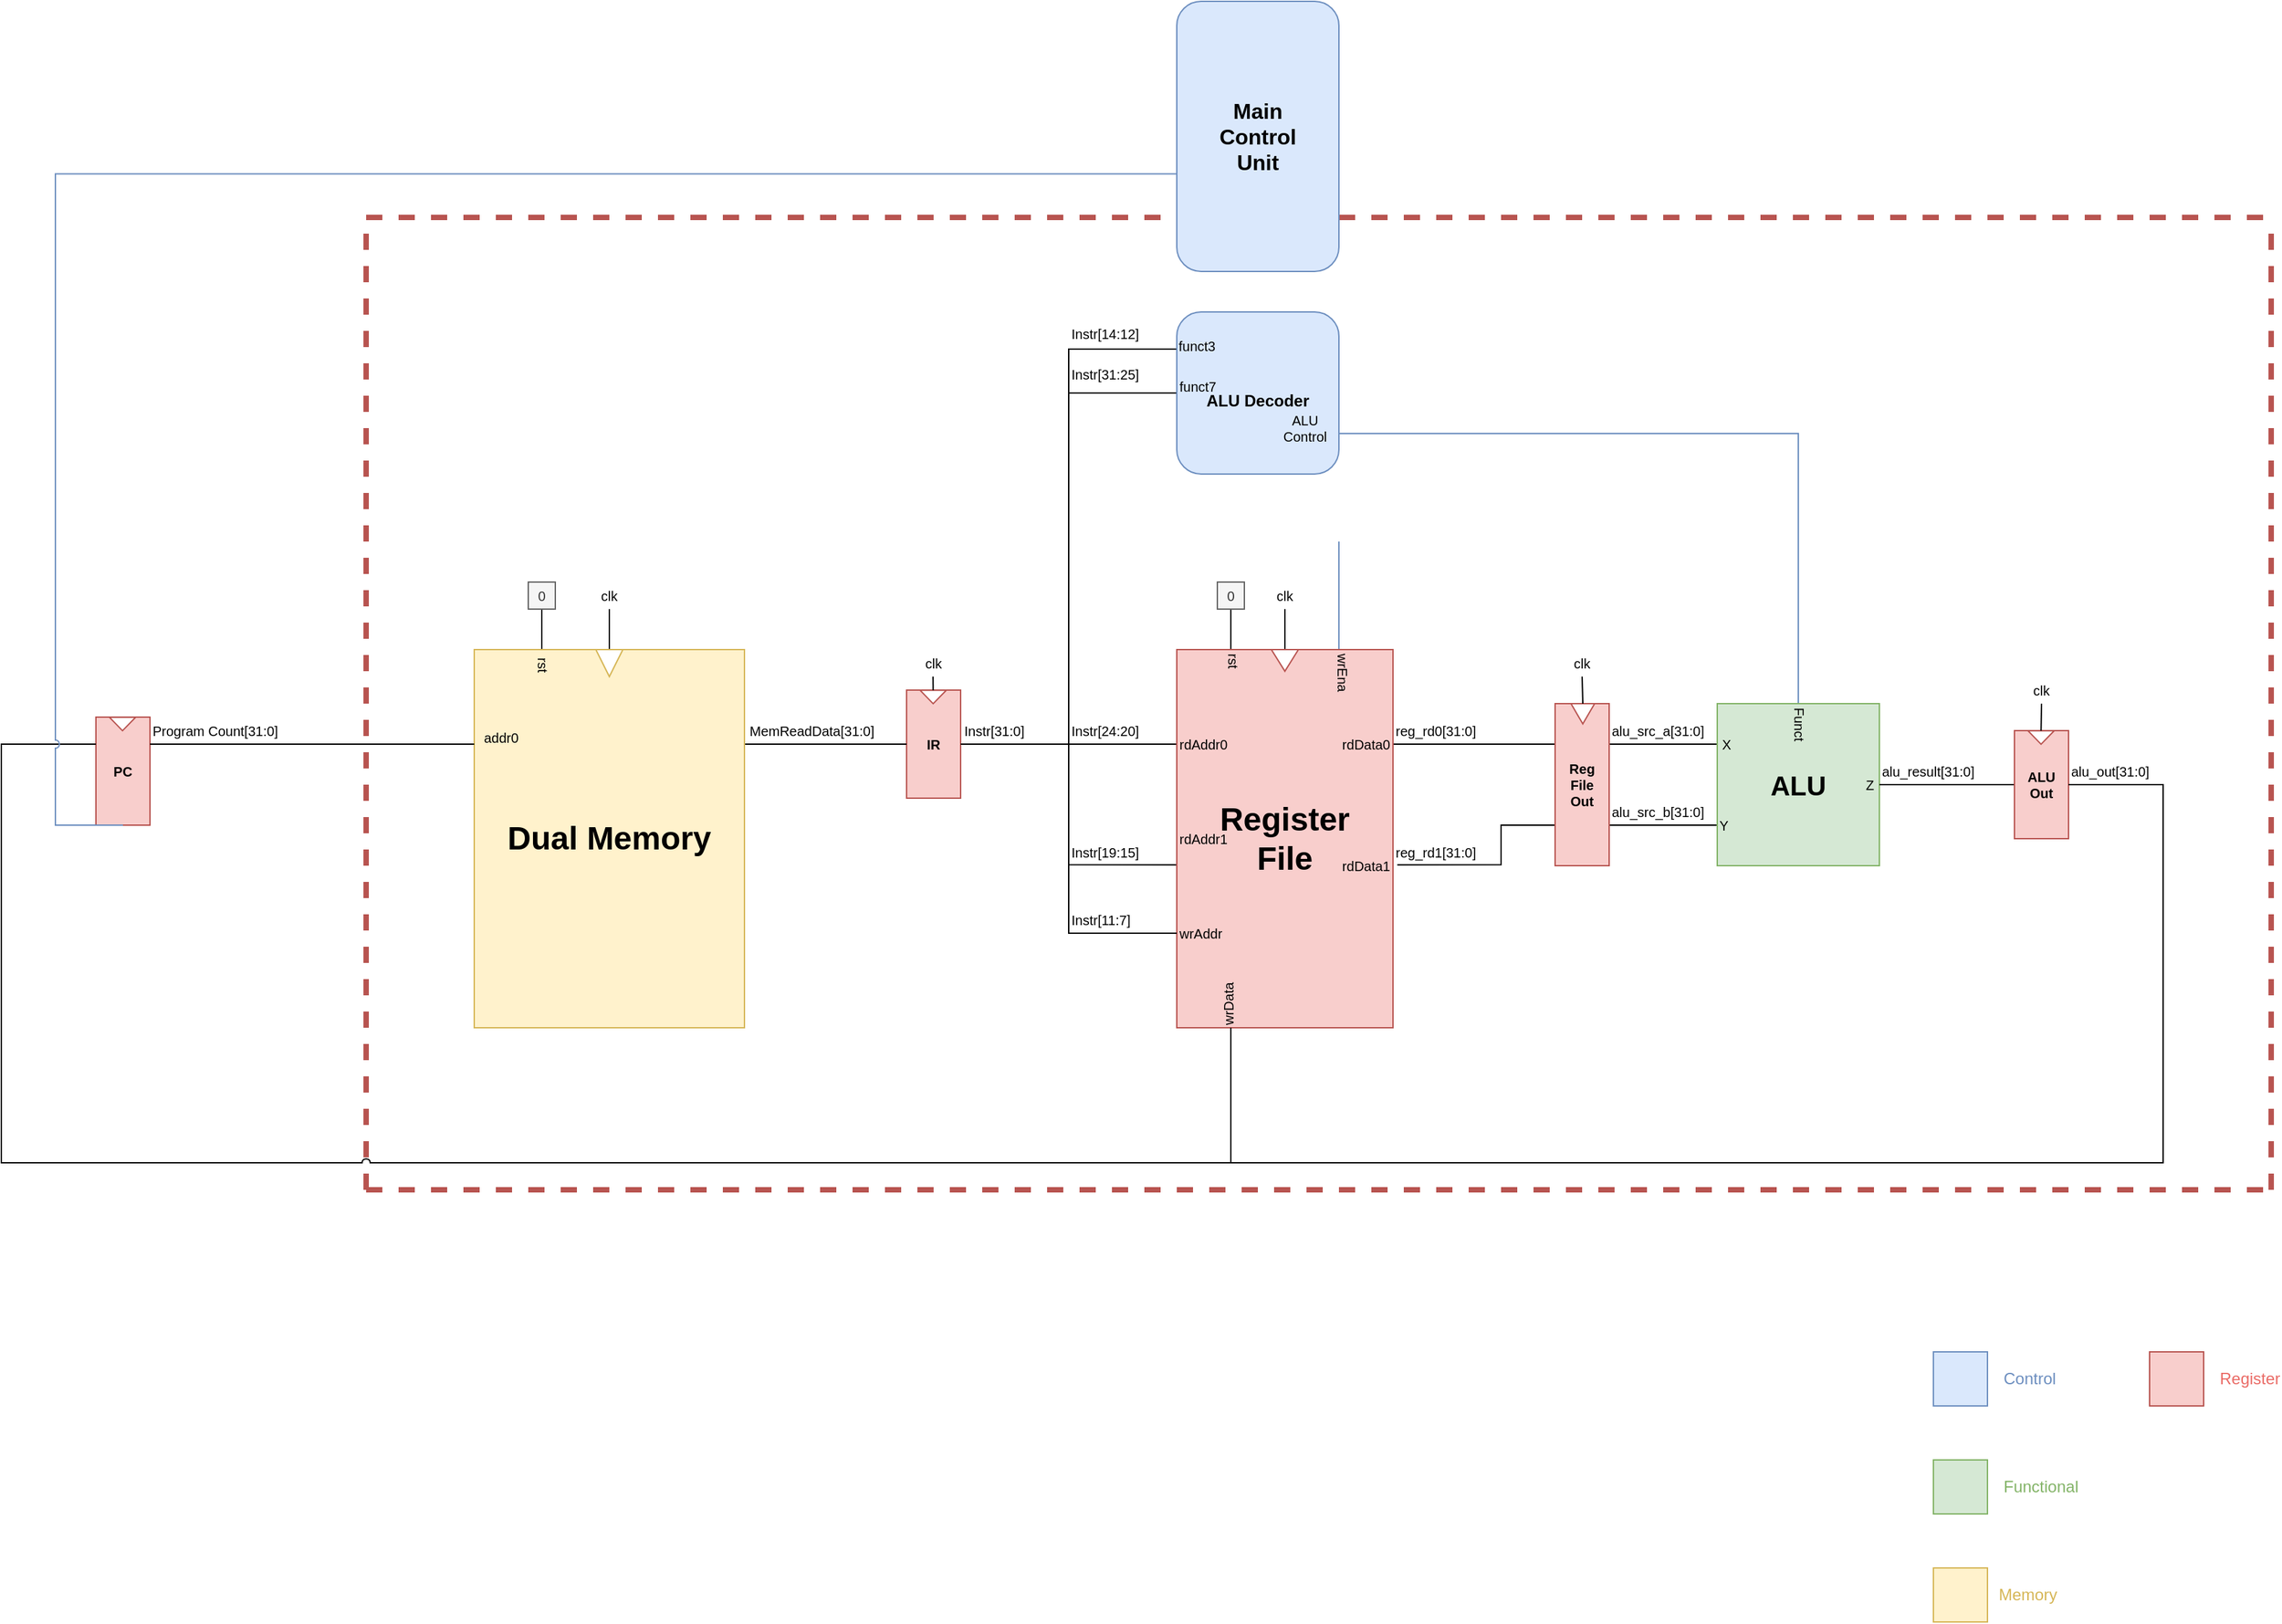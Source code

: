 <mxfile version="12.6.5" type="github">
  <diagram id="l-QONBMP0DDUvviEroiV" name="Page-1">
    <mxGraphModel dx="2516" dy="1587" grid="1" gridSize="10" guides="0" tooltips="1" connect="1" arrows="0" fold="0" page="1" pageScale="1" pageWidth="1654" pageHeight="1169" math="0" shadow="0">
      <root>
        <mxCell id="0"/>
        <mxCell id="1" parent="0"/>
        <mxCell id="b9wL08kcFKdRMESmPfWV-15" value="" style="whiteSpace=wrap;html=1;aspect=fixed;fillColor=#dae8fc;strokeColor=#6c8ebf;" parent="1" vertex="1">
          <mxGeometry x="1240" y="920" width="40" height="40" as="geometry"/>
        </mxCell>
        <mxCell id="b9wL08kcFKdRMESmPfWV-16" value="" style="whiteSpace=wrap;html=1;aspect=fixed;fillColor=#d5e8d4;strokeColor=#82b366;" parent="1" vertex="1">
          <mxGeometry x="1240" y="1000" width="40" height="40" as="geometry"/>
        </mxCell>
        <mxCell id="b9wL08kcFKdRMESmPfWV-17" value="" style="whiteSpace=wrap;html=1;aspect=fixed;fillColor=#fff2cc;strokeColor=#d6b656;" parent="1" vertex="1">
          <mxGeometry x="1240" y="1080" width="40" height="40" as="geometry"/>
        </mxCell>
        <mxCell id="b9wL08kcFKdRMESmPfWV-18" value="&lt;font color=&quot;#6c8ebf&quot;&gt;Control&lt;/font&gt;" style="text;html=1;strokeColor=none;fillColor=none;align=left;verticalAlign=middle;whiteSpace=wrap;rounded=0;" parent="1" vertex="1">
          <mxGeometry x="1290" y="930" width="40" height="20" as="geometry"/>
        </mxCell>
        <mxCell id="b9wL08kcFKdRMESmPfWV-19" value="&lt;font&gt;Functional&lt;/font&gt;" style="text;html=1;strokeColor=none;fillColor=none;align=left;verticalAlign=middle;whiteSpace=wrap;rounded=0;fontColor=#82B366;" parent="1" vertex="1">
          <mxGeometry x="1290" y="1010" width="40" height="20" as="geometry"/>
        </mxCell>
        <mxCell id="b9wL08kcFKdRMESmPfWV-20" value="&lt;font&gt;Memory&lt;/font&gt;" style="text;html=1;strokeColor=none;fillColor=none;align=center;verticalAlign=middle;whiteSpace=wrap;rounded=0;fontColor=#D6B656;" parent="1" vertex="1">
          <mxGeometry x="1290" y="1087.5" width="40" height="25" as="geometry"/>
        </mxCell>
        <mxCell id="b9wL08kcFKdRMESmPfWV-31" value="" style="group;fontSize=10;" parent="1" vertex="1" connectable="0">
          <mxGeometry x="1160" y="530" width="160" height="110" as="geometry"/>
        </mxCell>
        <mxCell id="JDJYhe-PeFsWq8iMDvUq-6" value="Instr[31:0]" style="text;html=1;strokeColor=none;fillColor=none;align=center;verticalAlign=middle;whiteSpace=wrap;rounded=0;fontSize=10;" vertex="1" parent="1">
          <mxGeometry x="520" y="450" width="50" height="20" as="geometry"/>
        </mxCell>
        <mxCell id="JDJYhe-PeFsWq8iMDvUq-22" style="edgeStyle=orthogonalEdgeStyle;rounded=0;orthogonalLoop=1;jettySize=auto;html=1;exitX=0.5;exitY=0;exitDx=0;exitDy=0;endArrow=none;endFill=0;fontSize=10;entryX=0.5;entryY=1;entryDx=0;entryDy=0;" edge="1" parent="1" source="JDJYhe-PeFsWq8iMDvUq-18" target="JDJYhe-PeFsWq8iMDvUq-27">
          <mxGeometry relative="1" as="geometry">
            <mxPoint x="260" y="370" as="targetPoint"/>
          </mxGeometry>
        </mxCell>
        <mxCell id="JDJYhe-PeFsWq8iMDvUq-27" value="clk" style="text;html=1;strokeColor=none;fillColor=none;align=center;verticalAlign=middle;whiteSpace=wrap;rounded=0;fontSize=10;" vertex="1" parent="1">
          <mxGeometry x="240" y="350" width="40" height="20" as="geometry"/>
        </mxCell>
        <mxCell id="JDJYhe-PeFsWq8iMDvUq-30" style="edgeStyle=orthogonalEdgeStyle;rounded=0;orthogonalLoop=1;jettySize=auto;html=1;exitX=1;exitY=0.5;exitDx=0;exitDy=0;entryX=0;entryY=0.75;entryDx=0;entryDy=0;endArrow=none;endFill=0;fontSize=10;" edge="1" parent="1" source="JDJYhe-PeFsWq8iMDvUq-47" target="S8RZ_7sWAsN10gz5XgzC-13">
          <mxGeometry relative="1" as="geometry"/>
        </mxCell>
        <mxCell id="JDJYhe-PeFsWq8iMDvUq-41" value="" style="endArrow=none;dashed=1;html=1;fontSize=10;strokeWidth=4;fillColor=#f8cecc;strokeColor=#b85450;" edge="1" parent="1">
          <mxGeometry width="50" height="50" relative="1" as="geometry">
            <mxPoint x="80" y="800" as="sourcePoint"/>
            <mxPoint x="80" y="80" as="targetPoint"/>
          </mxGeometry>
        </mxCell>
        <mxCell id="JDJYhe-PeFsWq8iMDvUq-42" value="" style="endArrow=none;dashed=1;html=1;fontSize=10;strokeWidth=4;fillColor=#f8cecc;strokeColor=#b85450;" edge="1" parent="1">
          <mxGeometry width="50" height="50" relative="1" as="geometry">
            <mxPoint x="1490.0" y="800.0" as="sourcePoint"/>
            <mxPoint x="1490" y="80" as="targetPoint"/>
          </mxGeometry>
        </mxCell>
        <mxCell id="JDJYhe-PeFsWq8iMDvUq-43" value="" style="endArrow=none;dashed=1;html=1;fontSize=10;strokeWidth=4;fillColor=#f8cecc;strokeColor=#b85450;" edge="1" parent="1">
          <mxGeometry width="50" height="50" relative="1" as="geometry">
            <mxPoint x="80" y="80" as="sourcePoint"/>
            <mxPoint x="1490" y="80" as="targetPoint"/>
          </mxGeometry>
        </mxCell>
        <mxCell id="JDJYhe-PeFsWq8iMDvUq-44" value="" style="endArrow=none;dashed=1;html=1;fontSize=10;strokeWidth=4;fillColor=#f8cecc;strokeColor=#b85450;" edge="1" parent="1">
          <mxGeometry width="50" height="50" relative="1" as="geometry">
            <mxPoint x="80.0" y="800" as="sourcePoint"/>
            <mxPoint x="1490" y="800" as="targetPoint"/>
          </mxGeometry>
        </mxCell>
        <mxCell id="JDJYhe-PeFsWq8iMDvUq-45" value="" style="whiteSpace=wrap;html=1;aspect=fixed;fillColor=#f8cecc;strokeColor=#b85450;" vertex="1" parent="1">
          <mxGeometry x="1400" y="920" width="40" height="40" as="geometry"/>
        </mxCell>
        <mxCell id="JDJYhe-PeFsWq8iMDvUq-46" value="&lt;font&gt;Register&lt;/font&gt;" style="text;html=1;strokeColor=none;fillColor=none;align=left;verticalAlign=middle;whiteSpace=wrap;rounded=0;fontColor=#EA6B66;" vertex="1" parent="1">
          <mxGeometry x="1450" y="930" width="40" height="20" as="geometry"/>
        </mxCell>
        <mxCell id="JDJYhe-PeFsWq8iMDvUq-49" style="edgeStyle=orthogonalEdgeStyle;rounded=0;orthogonalLoop=1;jettySize=auto;html=1;exitX=1;exitY=0.5;exitDx=0;exitDy=0;endArrow=none;endFill=0;strokeWidth=1;fontSize=10;fontColor=#EA6B66;entryX=0;entryY=0.25;entryDx=0;entryDy=0;" edge="1" parent="1" source="JDJYhe-PeFsWq8iMDvUq-47" target="JDJYhe-PeFsWq8iMDvUq-57">
          <mxGeometry relative="1" as="geometry">
            <mxPoint x="650" y="700" as="targetPoint"/>
          </mxGeometry>
        </mxCell>
        <mxCell id="JDJYhe-PeFsWq8iMDvUq-34" style="edgeStyle=orthogonalEdgeStyle;rounded=0;orthogonalLoop=1;jettySize=auto;html=1;endArrow=none;endFill=0;fontSize=10;exitX=1;exitY=0.5;exitDx=0;exitDy=0;entryX=0.003;entryY=0.569;entryDx=0;entryDy=0;entryPerimeter=0;" edge="1" parent="1" source="JDJYhe-PeFsWq8iMDvUq-47" target="JDJYhe-PeFsWq8iMDvUq-57">
          <mxGeometry relative="1" as="geometry">
            <mxPoint x="620" y="770" as="targetPoint"/>
            <mxPoint x="360" y="470" as="sourcePoint"/>
          </mxGeometry>
        </mxCell>
        <mxCell id="JDJYhe-PeFsWq8iMDvUq-50" value="" style="group;fontSize=10;" vertex="1" connectable="0" parent="1">
          <mxGeometry x="480" y="430" width="40" height="80" as="geometry"/>
        </mxCell>
        <mxCell id="JDJYhe-PeFsWq8iMDvUq-47" value="&lt;b style=&quot;font-size: 10px;&quot;&gt;IR&lt;/b&gt;" style="rounded=0;whiteSpace=wrap;html=1;fillColor=#f8cecc;fontSize=10;align=center;strokeColor=#b85450;" vertex="1" parent="JDJYhe-PeFsWq8iMDvUq-50">
          <mxGeometry width="40" height="80.0" as="geometry"/>
        </mxCell>
        <mxCell id="JDJYhe-PeFsWq8iMDvUq-48" value="" style="triangle;whiteSpace=wrap;html=1;fillColor=#FFFFFF;fontSize=10;align=left;rotation=90;strokeColor=#b85450;" vertex="1" parent="JDJYhe-PeFsWq8iMDvUq-50">
          <mxGeometry x="14.68" y="-4.6" width="10" height="19.38" as="geometry"/>
        </mxCell>
        <mxCell id="JDJYhe-PeFsWq8iMDvUq-51" style="edgeStyle=orthogonalEdgeStyle;rounded=0;orthogonalLoop=1;jettySize=auto;html=1;exitX=1;exitY=0.25;exitDx=0;exitDy=0;entryX=0;entryY=0.5;entryDx=0;entryDy=0;endArrow=none;endFill=0;strokeWidth=1;fontSize=10;fontColor=#EA6B66;" edge="1" parent="1" source="JDJYhe-PeFsWq8iMDvUq-18" target="JDJYhe-PeFsWq8iMDvUq-47">
          <mxGeometry relative="1" as="geometry"/>
        </mxCell>
        <mxCell id="JDJYhe-PeFsWq8iMDvUq-54" value="" style="group;fontSize=10;" vertex="1" connectable="0" parent="1">
          <mxGeometry x="480" y="400" width="40" height="20" as="geometry"/>
        </mxCell>
        <mxCell id="JDJYhe-PeFsWq8iMDvUq-52" style="edgeStyle=orthogonalEdgeStyle;rounded=0;orthogonalLoop=1;jettySize=auto;html=1;exitX=0;exitY=0.5;exitDx=0;exitDy=0;endArrow=none;endFill=0;strokeWidth=1;fontSize=10;fontColor=#EA6B66;" edge="1" parent="JDJYhe-PeFsWq8iMDvUq-54" source="JDJYhe-PeFsWq8iMDvUq-48">
          <mxGeometry relative="1" as="geometry">
            <mxPoint x="19.588" y="20" as="targetPoint"/>
          </mxGeometry>
        </mxCell>
        <mxCell id="JDJYhe-PeFsWq8iMDvUq-53" value="clk" style="text;html=1;strokeColor=none;fillColor=none;align=center;verticalAlign=middle;whiteSpace=wrap;rounded=0;fontSize=10;fontColor=#000000;" vertex="1" parent="JDJYhe-PeFsWq8iMDvUq-54">
          <mxGeometry width="40" height="20" as="geometry"/>
        </mxCell>
        <mxCell id="JDJYhe-PeFsWq8iMDvUq-55" value="MemReadData[31:0]" style="text;html=1;strokeColor=none;fillColor=none;align=center;verticalAlign=middle;whiteSpace=wrap;rounded=0;fontSize=10;fontColor=#000000;" vertex="1" parent="1">
          <mxGeometry x="360" y="450" width="100" height="20" as="geometry"/>
        </mxCell>
        <mxCell id="JDJYhe-PeFsWq8iMDvUq-60" value="clk" style="text;html=1;strokeColor=none;fillColor=none;align=center;verticalAlign=middle;whiteSpace=wrap;rounded=0;fontSize=10;" vertex="1" parent="1">
          <mxGeometry x="740" y="350" width="40" height="20" as="geometry"/>
        </mxCell>
        <mxCell id="JDJYhe-PeFsWq8iMDvUq-61" style="edgeStyle=orthogonalEdgeStyle;rounded=0;orthogonalLoop=1;jettySize=auto;html=1;exitX=0.5;exitY=0;exitDx=0;exitDy=0;entryX=0.5;entryY=1;entryDx=0;entryDy=0;endArrow=none;endFill=0;strokeWidth=1;fontSize=10;fontColor=#000000;" edge="1" parent="1" source="JDJYhe-PeFsWq8iMDvUq-57" target="JDJYhe-PeFsWq8iMDvUq-60">
          <mxGeometry relative="1" as="geometry"/>
        </mxCell>
        <mxCell id="JDJYhe-PeFsWq8iMDvUq-66" style="edgeStyle=orthogonalEdgeStyle;rounded=0;orthogonalLoop=1;jettySize=auto;html=1;exitX=0.5;exitY=1;exitDx=0;exitDy=0;entryX=0.25;entryY=0;entryDx=0;entryDy=0;endArrow=none;endFill=0;strokeWidth=1;fontSize=10;fontColor=#000000;" edge="1" parent="1" source="JDJYhe-PeFsWq8iMDvUq-64" target="JDJYhe-PeFsWq8iMDvUq-57">
          <mxGeometry relative="1" as="geometry"/>
        </mxCell>
        <mxCell id="JDJYhe-PeFsWq8iMDvUq-64" value="0" style="whiteSpace=wrap;html=1;aspect=fixed;fillColor=#f5f5f5;fontSize=10;fontColor=#333333;align=center;strokeColor=#666666;" vertex="1" parent="1">
          <mxGeometry x="710" y="350" width="20" height="20" as="geometry"/>
        </mxCell>
        <mxCell id="JDJYhe-PeFsWq8iMDvUq-69" style="edgeStyle=orthogonalEdgeStyle;rounded=0;orthogonalLoop=1;jettySize=auto;html=1;exitX=0.5;exitY=1;exitDx=0;exitDy=0;entryX=0.25;entryY=0;entryDx=0;entryDy=0;endArrow=none;endFill=0;strokeWidth=1;fontSize=10;fontColor=#000000;" edge="1" parent="1" source="JDJYhe-PeFsWq8iMDvUq-67" target="JDJYhe-PeFsWq8iMDvUq-18">
          <mxGeometry relative="1" as="geometry"/>
        </mxCell>
        <mxCell id="JDJYhe-PeFsWq8iMDvUq-67" value="0" style="whiteSpace=wrap;html=1;aspect=fixed;fillColor=#f5f5f5;fontSize=10;fontColor=#333333;align=center;strokeColor=#666666;" vertex="1" parent="1">
          <mxGeometry x="200" y="350" width="20" height="20" as="geometry"/>
        </mxCell>
        <mxCell id="JDJYhe-PeFsWq8iMDvUq-76" style="edgeStyle=orthogonalEdgeStyle;rounded=0;orthogonalLoop=1;jettySize=auto;html=1;exitX=1;exitY=0.25;exitDx=0;exitDy=0;endArrow=none;endFill=0;strokeWidth=1;fontSize=10;fontColor=#000000;entryX=0;entryY=0.25;entryDx=0;entryDy=0;" edge="1" parent="1" source="JDJYhe-PeFsWq8iMDvUq-57" target="JDJYhe-PeFsWq8iMDvUq-104">
          <mxGeometry relative="1" as="geometry">
            <mxPoint x="890" y="519.667" as="targetPoint"/>
          </mxGeometry>
        </mxCell>
        <mxCell id="JDJYhe-PeFsWq8iMDvUq-77" style="edgeStyle=orthogonalEdgeStyle;rounded=0;orthogonalLoop=1;jettySize=auto;html=1;endArrow=none;endFill=0;strokeWidth=1;fontSize=10;fontColor=#000000;entryX=0;entryY=0.75;entryDx=0;entryDy=0;exitX=1.02;exitY=0.569;exitDx=0;exitDy=0;exitPerimeter=0;" edge="1" parent="1" source="JDJYhe-PeFsWq8iMDvUq-57" target="JDJYhe-PeFsWq8iMDvUq-104">
          <mxGeometry relative="1" as="geometry">
            <mxPoint x="990" y="590" as="targetPoint"/>
            <mxPoint x="843" y="559" as="sourcePoint"/>
            <Array as="points">
              <mxPoint x="920" y="559"/>
              <mxPoint x="920" y="530"/>
            </Array>
          </mxGeometry>
        </mxCell>
        <mxCell id="JDJYhe-PeFsWq8iMDvUq-78" style="edgeStyle=orthogonalEdgeStyle;rounded=0;orthogonalLoop=1;jettySize=auto;html=1;exitX=0.75;exitY=0;exitDx=0;exitDy=0;endArrow=none;endFill=0;strokeWidth=1;fontSize=10;fontColor=#000000;fillColor=#dae8fc;strokeColor=#6c8ebf;" edge="1" parent="1" source="JDJYhe-PeFsWq8iMDvUq-57">
          <mxGeometry relative="1" as="geometry">
            <mxPoint x="800" y="320" as="targetPoint"/>
          </mxGeometry>
        </mxCell>
        <mxCell id="JDJYhe-PeFsWq8iMDvUq-85" value="" style="group;fontSize=10;" vertex="1" connectable="0" parent="1">
          <mxGeometry x="160" y="390" width="200" height="290" as="geometry"/>
        </mxCell>
        <mxCell id="JDJYhe-PeFsWq8iMDvUq-28" value="" style="group;fontSize=10;" vertex="1" connectable="0" parent="JDJYhe-PeFsWq8iMDvUq-85">
          <mxGeometry width="200" height="290" as="geometry"/>
        </mxCell>
        <mxCell id="JDJYhe-PeFsWq8iMDvUq-21" value="dout0" style="text;html=1;strokeColor=none;fillColor=none;align=center;verticalAlign=middle;whiteSpace=wrap;rounded=0;fontSize=10;" vertex="1" parent="JDJYhe-PeFsWq8iMDvUq-28">
          <mxGeometry x="150" y="60.0" width="40" height="20.0" as="geometry"/>
        </mxCell>
        <mxCell id="JDJYhe-PeFsWq8iMDvUq-84" value="" style="group;fontSize=10;" vertex="1" connectable="0" parent="JDJYhe-PeFsWq8iMDvUq-28">
          <mxGeometry y="10" width="200" height="280" as="geometry"/>
        </mxCell>
        <mxCell id="JDJYhe-PeFsWq8iMDvUq-18" value="&lt;b&gt;&lt;font style=&quot;font-size: 24px&quot;&gt;Dual Memory&lt;/font&gt;&lt;/b&gt;" style="rounded=0;whiteSpace=wrap;html=1;fontSize=10;fillColor=#fff2cc;strokeColor=#d6b656;" vertex="1" parent="JDJYhe-PeFsWq8iMDvUq-84">
          <mxGeometry width="200" height="280" as="geometry"/>
        </mxCell>
        <mxCell id="JDJYhe-PeFsWq8iMDvUq-23" value="" style="triangle;whiteSpace=wrap;html=1;fontSize=10;rotation=90;fillColor=#FFFFFF;strokeColor=#d6b656;" vertex="1" parent="JDJYhe-PeFsWq8iMDvUq-84">
          <mxGeometry x="90" width="20" height="20.0" as="geometry"/>
        </mxCell>
        <mxCell id="JDJYhe-PeFsWq8iMDvUq-68" value="rst" style="text;html=1;strokeColor=none;fillColor=none;align=left;verticalAlign=middle;whiteSpace=wrap;rounded=0;fontSize=10;fontColor=#000000;rotation=90;" vertex="1" parent="JDJYhe-PeFsWq8iMDvUq-84">
          <mxGeometry x="35" y="10" width="32" height="20.0" as="geometry"/>
        </mxCell>
        <mxCell id="JDJYhe-PeFsWq8iMDvUq-26" value="addr0" style="text;html=1;strokeColor=none;fillColor=none;align=center;verticalAlign=middle;whiteSpace=wrap;rounded=0;fontSize=10;" vertex="1" parent="JDJYhe-PeFsWq8iMDvUq-85">
          <mxGeometry y="65" width="40" height="20" as="geometry"/>
        </mxCell>
        <mxCell id="JDJYhe-PeFsWq8iMDvUq-87" value="Instr[24:20]" style="text;html=1;strokeColor=none;fillColor=none;align=left;verticalAlign=middle;whiteSpace=wrap;rounded=0;fontSize=10;" vertex="1" parent="1">
          <mxGeometry x="600" y="450" width="50" height="20" as="geometry"/>
        </mxCell>
        <mxCell id="JDJYhe-PeFsWq8iMDvUq-88" value="Instr[19:15]" style="text;html=1;strokeColor=none;fillColor=none;align=left;verticalAlign=middle;whiteSpace=wrap;rounded=0;fontSize=10;" vertex="1" parent="1">
          <mxGeometry x="600" y="540" width="60" height="20" as="geometry"/>
        </mxCell>
        <mxCell id="JDJYhe-PeFsWq8iMDvUq-89" style="edgeStyle=orthogonalEdgeStyle;rounded=0;orthogonalLoop=1;jettySize=auto;html=1;exitX=1;exitY=0.5;exitDx=0;exitDy=0;endArrow=none;endFill=0;strokeWidth=1;fontSize=10;fontColor=#000000;entryX=0;entryY=0.5;entryDx=0;entryDy=0;" edge="1" parent="1" source="JDJYhe-PeFsWq8iMDvUq-47" target="b9wL08kcFKdRMESmPfWV-22">
          <mxGeometry relative="1" as="geometry">
            <mxPoint x="680" y="130" as="targetPoint"/>
          </mxGeometry>
        </mxCell>
        <mxCell id="JDJYhe-PeFsWq8iMDvUq-91" style="edgeStyle=orthogonalEdgeStyle;rounded=0;orthogonalLoop=1;jettySize=auto;html=1;exitX=1;exitY=0.75;exitDx=0;exitDy=0;endArrow=none;endFill=0;strokeWidth=1;fontSize=10;fontColor=#000000;entryX=0.5;entryY=0;entryDx=0;entryDy=0;fillColor=#dae8fc;strokeColor=#6c8ebf;" edge="1" parent="1" source="b9wL08kcFKdRMESmPfWV-22" target="b9wL08kcFKdRMESmPfWV-4">
          <mxGeometry relative="1" as="geometry">
            <mxPoint x="1120" y="450" as="targetPoint"/>
          </mxGeometry>
        </mxCell>
        <mxCell id="JDJYhe-PeFsWq8iMDvUq-93" value="" style="group;fontSize=10;" vertex="1" connectable="0" parent="1">
          <mxGeometry x="-120" y="450" width="40" height="80" as="geometry"/>
        </mxCell>
        <mxCell id="JDJYhe-PeFsWq8iMDvUq-94" value="&lt;b style=&quot;font-size: 10px;&quot;&gt;PC&lt;/b&gt;" style="rounded=0;whiteSpace=wrap;html=1;fillColor=#f8cecc;fontSize=10;align=center;strokeColor=#b85450;" vertex="1" parent="JDJYhe-PeFsWq8iMDvUq-93">
          <mxGeometry width="40" height="80.0" as="geometry"/>
        </mxCell>
        <mxCell id="JDJYhe-PeFsWq8iMDvUq-95" value="" style="triangle;whiteSpace=wrap;html=1;fillColor=#FFFFFF;fontSize=10;align=left;rotation=90;strokeColor=#b85450;" vertex="1" parent="JDJYhe-PeFsWq8iMDvUq-93">
          <mxGeometry x="14.68" y="-4.6" width="10" height="19.38" as="geometry"/>
        </mxCell>
        <mxCell id="JDJYhe-PeFsWq8iMDvUq-96" style="edgeStyle=orthogonalEdgeStyle;rounded=0;orthogonalLoop=1;jettySize=auto;html=1;exitX=1;exitY=0.25;exitDx=0;exitDy=0;endArrow=none;endFill=0;strokeWidth=1;fontSize=10;fontColor=#000000;entryX=0;entryY=0.25;entryDx=0;entryDy=0;" edge="1" parent="1" source="JDJYhe-PeFsWq8iMDvUq-94" target="JDJYhe-PeFsWq8iMDvUq-18">
          <mxGeometry relative="1" as="geometry">
            <mxPoint x="20" y="480" as="targetPoint"/>
          </mxGeometry>
        </mxCell>
        <mxCell id="JDJYhe-PeFsWq8iMDvUq-97" value="Program Count[31:0]" style="text;html=1;strokeColor=none;fillColor=none;align=left;verticalAlign=middle;whiteSpace=wrap;rounded=0;fontSize=10;fontColor=#000000;" vertex="1" parent="1">
          <mxGeometry x="-80" y="450" width="130" height="20" as="geometry"/>
        </mxCell>
        <mxCell id="JDJYhe-PeFsWq8iMDvUq-99" style="edgeStyle=orthogonalEdgeStyle;rounded=0;orthogonalLoop=1;jettySize=auto;html=1;exitX=0;exitY=0.25;exitDx=0;exitDy=0;endArrow=none;endFill=0;strokeWidth=1;fontSize=10;fontColor=#000000;jumpStyle=arc;entryX=1;entryY=0.5;entryDx=0;entryDy=0;" edge="1" parent="1" source="JDJYhe-PeFsWq8iMDvUq-94" target="JDJYhe-PeFsWq8iMDvUq-101">
          <mxGeometry relative="1" as="geometry">
            <mxPoint x="-180" y="640" as="targetPoint"/>
            <Array as="points">
              <mxPoint x="-190" y="470"/>
              <mxPoint x="-190" y="780"/>
              <mxPoint x="1410" y="780"/>
              <mxPoint x="1410" y="500"/>
            </Array>
          </mxGeometry>
        </mxCell>
        <mxCell id="JDJYhe-PeFsWq8iMDvUq-98" style="edgeStyle=orthogonalEdgeStyle;rounded=0;orthogonalLoop=1;jettySize=auto;html=1;exitX=0.5;exitY=1;exitDx=0;exitDy=0;endArrow=none;endFill=0;strokeWidth=1;fontSize=10;fontColor=#000000;fillColor=#dae8fc;strokeColor=#6c8ebf;jumpStyle=arc;entryX=-0.001;entryY=0.639;entryDx=0;entryDy=0;entryPerimeter=0;" edge="1" parent="1" source="JDJYhe-PeFsWq8iMDvUq-94" target="JDJYhe-PeFsWq8iMDvUq-133">
          <mxGeometry relative="1" as="geometry">
            <mxPoint x="-140" y="410" as="targetPoint"/>
            <Array as="points">
              <mxPoint x="-150" y="530"/>
              <mxPoint x="-150" y="48"/>
            </Array>
          </mxGeometry>
        </mxCell>
        <mxCell id="JDJYhe-PeFsWq8iMDvUq-109" style="edgeStyle=orthogonalEdgeStyle;rounded=0;jumpStyle=arc;orthogonalLoop=1;jettySize=auto;html=1;exitX=1;exitY=0.25;exitDx=0;exitDy=0;entryX=0;entryY=0.25;entryDx=0;entryDy=0;endArrow=none;endFill=0;strokeWidth=1;fontSize=10;fontColor=#000000;" edge="1" parent="1" source="JDJYhe-PeFsWq8iMDvUq-104" target="b9wL08kcFKdRMESmPfWV-4">
          <mxGeometry relative="1" as="geometry"/>
        </mxCell>
        <mxCell id="JDJYhe-PeFsWq8iMDvUq-110" style="edgeStyle=orthogonalEdgeStyle;rounded=0;jumpStyle=arc;orthogonalLoop=1;jettySize=auto;html=1;exitX=1;exitY=0.75;exitDx=0;exitDy=0;entryX=0;entryY=0.75;entryDx=0;entryDy=0;endArrow=none;endFill=0;strokeWidth=1;fontSize=10;fontColor=#000000;" edge="1" parent="1" source="JDJYhe-PeFsWq8iMDvUq-104" target="b9wL08kcFKdRMESmPfWV-4">
          <mxGeometry relative="1" as="geometry"/>
        </mxCell>
        <mxCell id="JDJYhe-PeFsWq8iMDvUq-119" value="" style="group" vertex="1" connectable="0" parent="1">
          <mxGeometry x="960" y="400" width="90" height="160" as="geometry"/>
        </mxCell>
        <mxCell id="JDJYhe-PeFsWq8iMDvUq-113" value="clk" style="text;html=1;strokeColor=none;fillColor=none;align=center;verticalAlign=middle;whiteSpace=wrap;rounded=0;fontSize=10;fontColor=#000000;" vertex="1" parent="JDJYhe-PeFsWq8iMDvUq-119">
          <mxGeometry width="40" height="20" as="geometry"/>
        </mxCell>
        <mxCell id="JDJYhe-PeFsWq8iMDvUq-118" value="" style="group" vertex="1" connectable="0" parent="JDJYhe-PeFsWq8iMDvUq-119">
          <mxGeometry y="40" width="90" height="120" as="geometry"/>
        </mxCell>
        <mxCell id="JDJYhe-PeFsWq8iMDvUq-103" value="" style="group;fontSize=10;" vertex="1" connectable="0" parent="JDJYhe-PeFsWq8iMDvUq-118">
          <mxGeometry width="40" height="120.0" as="geometry"/>
        </mxCell>
        <mxCell id="JDJYhe-PeFsWq8iMDvUq-108" value="" style="group;fontSize=10;" vertex="1" connectable="0" parent="JDJYhe-PeFsWq8iMDvUq-103">
          <mxGeometry y="-1.25" width="40" height="121.25" as="geometry"/>
        </mxCell>
        <mxCell id="JDJYhe-PeFsWq8iMDvUq-104" value="&lt;b style=&quot;font-size: 10px;&quot;&gt;Reg&lt;br style=&quot;font-size: 10px;&quot;&gt;File&lt;br style=&quot;font-size: 10px;&quot;&gt;Out&lt;br style=&quot;font-size: 10px;&quot;&gt;&lt;/b&gt;" style="rounded=0;whiteSpace=wrap;html=1;fillColor=#f8cecc;fontSize=10;align=center;strokeColor=#b85450;" vertex="1" parent="JDJYhe-PeFsWq8iMDvUq-108">
          <mxGeometry y="1.25" width="40" height="120.0" as="geometry"/>
        </mxCell>
        <mxCell id="JDJYhe-PeFsWq8iMDvUq-107" value="" style="triangle;whiteSpace=wrap;html=1;fillColor=#FFFFFF;fontSize=10;align=left;rotation=90;strokeColor=#b85450;" vertex="1" parent="JDJYhe-PeFsWq8iMDvUq-108">
          <mxGeometry x="13" width="15" height="17.5" as="geometry"/>
        </mxCell>
        <mxCell id="JDJYhe-PeFsWq8iMDvUq-116" value="alu_src_a[31:0]" style="text;html=1;strokeColor=none;fillColor=none;align=left;verticalAlign=middle;whiteSpace=wrap;rounded=0;fontSize=10;fontColor=#000000;" vertex="1" parent="JDJYhe-PeFsWq8iMDvUq-118">
          <mxGeometry x="40" y="10" width="50" height="20" as="geometry"/>
        </mxCell>
        <mxCell id="JDJYhe-PeFsWq8iMDvUq-117" value="alu_src_b[31:0]" style="text;html=1;strokeColor=none;fillColor=none;align=left;verticalAlign=middle;whiteSpace=wrap;rounded=0;fontSize=10;fontColor=#000000;" vertex="1" parent="JDJYhe-PeFsWq8iMDvUq-118">
          <mxGeometry x="40" y="70" width="50" height="20" as="geometry"/>
        </mxCell>
        <mxCell id="JDJYhe-PeFsWq8iMDvUq-111" style="edgeStyle=orthogonalEdgeStyle;rounded=0;jumpStyle=arc;orthogonalLoop=1;jettySize=auto;html=1;exitX=0;exitY=0.5;exitDx=0;exitDy=0;endArrow=none;endFill=0;strokeWidth=1;fontSize=10;fontColor=#000000;entryX=0.5;entryY=1;entryDx=0;entryDy=0;" edge="1" parent="JDJYhe-PeFsWq8iMDvUq-119" source="JDJYhe-PeFsWq8iMDvUq-107" target="JDJYhe-PeFsWq8iMDvUq-113">
          <mxGeometry relative="1" as="geometry">
            <mxPoint x="0.581" y="20" as="targetPoint"/>
          </mxGeometry>
        </mxCell>
        <mxCell id="JDJYhe-PeFsWq8iMDvUq-120" value="" style="group" vertex="1" connectable="0" parent="1">
          <mxGeometry x="680" y="400" width="230" height="280" as="geometry"/>
        </mxCell>
        <mxCell id="JDJYhe-PeFsWq8iMDvUq-56" value="" style="group;fillColor=#f8cecc;strokeColor=#b85450;fontSize=10;" vertex="1" connectable="0" parent="JDJYhe-PeFsWq8iMDvUq-120">
          <mxGeometry width="160" height="280" as="geometry"/>
        </mxCell>
        <mxCell id="JDJYhe-PeFsWq8iMDvUq-83" value="" style="group;fontSize=10;" vertex="1" connectable="0" parent="JDJYhe-PeFsWq8iMDvUq-56">
          <mxGeometry y="-2" width="160" height="282" as="geometry"/>
        </mxCell>
        <mxCell id="JDJYhe-PeFsWq8iMDvUq-57" value="&lt;b style=&quot;font-size: 24px&quot;&gt;Register&lt;br&gt;File&lt;/b&gt;" style="rounded=0;whiteSpace=wrap;html=1;fontSize=10;fillColor=#f8cecc;strokeColor=#b85450;" vertex="1" parent="JDJYhe-PeFsWq8iMDvUq-83">
          <mxGeometry y="2" width="160" height="280" as="geometry"/>
        </mxCell>
        <mxCell id="JDJYhe-PeFsWq8iMDvUq-58" value="" style="triangle;whiteSpace=wrap;html=1;fontSize=10;rotation=90;fillColor=#FFFFFF;strokeColor=#b85450;" vertex="1" parent="JDJYhe-PeFsWq8iMDvUq-83">
          <mxGeometry x="72" width="16" height="20" as="geometry"/>
        </mxCell>
        <mxCell id="JDJYhe-PeFsWq8iMDvUq-59" value="rdData0" style="text;html=1;strokeColor=none;fillColor=none;align=right;verticalAlign=middle;whiteSpace=wrap;rounded=0;fontSize=10;" vertex="1" parent="JDJYhe-PeFsWq8iMDvUq-83">
          <mxGeometry x="100" y="62" width="60" height="20" as="geometry"/>
        </mxCell>
        <mxCell id="JDJYhe-PeFsWq8iMDvUq-62" value="rst" style="text;html=1;strokeColor=none;fillColor=none;align=left;verticalAlign=middle;whiteSpace=wrap;rounded=0;fontSize=10;fontColor=#000000;rotation=90;" vertex="1" parent="JDJYhe-PeFsWq8iMDvUq-83">
          <mxGeometry x="26" y="9" width="32" height="20" as="geometry"/>
        </mxCell>
        <mxCell id="JDJYhe-PeFsWq8iMDvUq-71" value="rdAddr0" style="text;html=1;strokeColor=none;fillColor=none;align=left;verticalAlign=middle;whiteSpace=wrap;rounded=0;fontSize=10;fontColor=#000000;" vertex="1" parent="JDJYhe-PeFsWq8iMDvUq-83">
          <mxGeometry y="62" width="50" height="20" as="geometry"/>
        </mxCell>
        <mxCell id="JDJYhe-PeFsWq8iMDvUq-72" value="rdAddr1" style="text;html=1;strokeColor=none;fillColor=none;align=left;verticalAlign=middle;whiteSpace=wrap;rounded=0;fontSize=10;fontColor=#000000;" vertex="1" parent="JDJYhe-PeFsWq8iMDvUq-83">
          <mxGeometry y="132" width="50" height="20" as="geometry"/>
        </mxCell>
        <mxCell id="JDJYhe-PeFsWq8iMDvUq-74" value="wrAddr" style="text;html=1;strokeColor=none;fillColor=none;align=left;verticalAlign=middle;whiteSpace=wrap;rounded=0;fontSize=10;fontColor=#000000;" vertex="1" parent="JDJYhe-PeFsWq8iMDvUq-83">
          <mxGeometry y="202" width="50" height="20" as="geometry"/>
        </mxCell>
        <mxCell id="JDJYhe-PeFsWq8iMDvUq-75" value="rdData1" style="text;html=1;strokeColor=none;fillColor=none;align=right;verticalAlign=middle;whiteSpace=wrap;rounded=0;fontSize=10;" vertex="1" parent="JDJYhe-PeFsWq8iMDvUq-83">
          <mxGeometry x="100" y="152" width="60" height="20" as="geometry"/>
        </mxCell>
        <mxCell id="JDJYhe-PeFsWq8iMDvUq-79" value="wrEna" style="text;html=1;strokeColor=none;fillColor=none;align=left;verticalAlign=middle;whiteSpace=wrap;rounded=0;fontSize=10;fontColor=#000000;rotation=90;" vertex="1" parent="JDJYhe-PeFsWq8iMDvUq-83">
          <mxGeometry x="107" y="9" width="32" height="20" as="geometry"/>
        </mxCell>
        <mxCell id="JDJYhe-PeFsWq8iMDvUq-82" value="wrData" style="text;html=1;strokeColor=none;fillColor=none;align=left;verticalAlign=middle;whiteSpace=wrap;rounded=0;fontSize=10;fontColor=#000000;rotation=-90;" vertex="1" parent="JDJYhe-PeFsWq8iMDvUq-83">
          <mxGeometry x="13" y="247" width="50" height="20" as="geometry"/>
        </mxCell>
        <mxCell id="JDJYhe-PeFsWq8iMDvUq-114" value="reg_rd0[31:0]" style="text;html=1;strokeColor=none;fillColor=none;align=left;verticalAlign=middle;whiteSpace=wrap;rounded=0;fontSize=10;fontColor=#000000;" vertex="1" parent="JDJYhe-PeFsWq8iMDvUq-120">
          <mxGeometry x="160" y="50" width="70" height="20" as="geometry"/>
        </mxCell>
        <mxCell id="JDJYhe-PeFsWq8iMDvUq-115" value="reg_rd1[31:0]" style="text;html=1;strokeColor=none;fillColor=none;align=left;verticalAlign=middle;whiteSpace=wrap;rounded=0;fontSize=10;fontColor=#000000;" vertex="1" parent="JDJYhe-PeFsWq8iMDvUq-120">
          <mxGeometry x="160" y="140" width="50" height="20" as="geometry"/>
        </mxCell>
        <mxCell id="JDJYhe-PeFsWq8iMDvUq-121" value="" style="group" vertex="1" connectable="0" parent="1">
          <mxGeometry x="1080" y="440" width="120" height="120" as="geometry"/>
        </mxCell>
        <mxCell id="b9wL08kcFKdRMESmPfWV-4" value="&lt;b&gt;&lt;font style=&quot;font-size: 20px&quot;&gt;ALU&lt;/font&gt;&lt;/b&gt;" style="whiteSpace=wrap;html=1;aspect=fixed;fillColor=#d5e8d4;strokeColor=#82b366;fontSize=10;" parent="JDJYhe-PeFsWq8iMDvUq-121" vertex="1">
          <mxGeometry width="120" height="120" as="geometry"/>
        </mxCell>
        <mxCell id="b9wL08kcFKdRMESmPfWV-14" value="&lt;span style=&quot;font-size: 10px;&quot;&gt;Z&lt;/span&gt;" style="text;html=1;strokeColor=none;fillColor=none;align=center;verticalAlign=middle;whiteSpace=wrap;rounded=0;fontSize=10;" parent="JDJYhe-PeFsWq8iMDvUq-121" vertex="1">
          <mxGeometry x="108" y="55" width="10" height="10" as="geometry"/>
        </mxCell>
        <mxCell id="b9wL08kcFKdRMESmPfWV-24" value="&lt;span style=&quot;font-size: 10px;&quot;&gt;Funct&lt;br style=&quot;font-size: 10px;&quot;&gt;&lt;/span&gt;" style="text;html=1;strokeColor=none;fillColor=none;align=center;verticalAlign=middle;whiteSpace=wrap;rounded=0;rotation=90;fontSize=10;" parent="JDJYhe-PeFsWq8iMDvUq-121" vertex="1">
          <mxGeometry x="47" y="11" width="29" height="9" as="geometry"/>
        </mxCell>
        <mxCell id="b9wL08kcFKdRMESmPfWV-7" value="&lt;font style=&quot;font-size: 10px;&quot;&gt;X&lt;/font&gt;" style="text;html=1;strokeColor=none;fillColor=none;align=center;verticalAlign=middle;whiteSpace=wrap;rounded=0;fontSize=10;" parent="JDJYhe-PeFsWq8iMDvUq-121" vertex="1">
          <mxGeometry x="2" y="20" width="10" height="20" as="geometry"/>
        </mxCell>
        <mxCell id="b9wL08kcFKdRMESmPfWV-10" value="&lt;span style=&quot;font-size: 10px;&quot;&gt;Y&lt;/span&gt;" style="text;html=1;strokeColor=none;fillColor=none;align=center;verticalAlign=middle;whiteSpace=wrap;rounded=0;fontSize=10;" parent="JDJYhe-PeFsWq8iMDvUq-121" vertex="1">
          <mxGeometry y="80" width="10" height="20" as="geometry"/>
        </mxCell>
        <mxCell id="JDJYhe-PeFsWq8iMDvUq-122" style="edgeStyle=orthogonalEdgeStyle;rounded=0;jumpStyle=arc;orthogonalLoop=1;jettySize=auto;html=1;exitX=1;exitY=0.5;exitDx=0;exitDy=0;entryX=0;entryY=0.5;entryDx=0;entryDy=0;endArrow=none;endFill=0;strokeWidth=1;fontSize=10;fontColor=#000000;" edge="1" parent="1" source="b9wL08kcFKdRMESmPfWV-4" target="JDJYhe-PeFsWq8iMDvUq-101">
          <mxGeometry relative="1" as="geometry"/>
        </mxCell>
        <mxCell id="JDJYhe-PeFsWq8iMDvUq-126" value="" style="group" vertex="1" connectable="0" parent="1">
          <mxGeometry x="1300" y="420" width="40" height="120" as="geometry"/>
        </mxCell>
        <mxCell id="JDJYhe-PeFsWq8iMDvUq-100" value="" style="group;fontSize=10;" vertex="1" connectable="0" parent="JDJYhe-PeFsWq8iMDvUq-126">
          <mxGeometry y="40" width="40" height="80" as="geometry"/>
        </mxCell>
        <mxCell id="JDJYhe-PeFsWq8iMDvUq-101" value="&lt;b style=&quot;font-size: 10px;&quot;&gt;ALU&lt;br style=&quot;font-size: 10px;&quot;&gt;Out&lt;br style=&quot;font-size: 10px;&quot;&gt;&lt;/b&gt;" style="rounded=0;whiteSpace=wrap;html=1;fillColor=#f8cecc;fontSize=10;align=center;strokeColor=#b85450;" vertex="1" parent="JDJYhe-PeFsWq8iMDvUq-100">
          <mxGeometry width="40" height="80.0" as="geometry"/>
        </mxCell>
        <mxCell id="JDJYhe-PeFsWq8iMDvUq-102" value="" style="triangle;whiteSpace=wrap;html=1;fillColor=#FFFFFF;fontSize=10;align=left;rotation=90;strokeColor=#b85450;" vertex="1" parent="JDJYhe-PeFsWq8iMDvUq-100">
          <mxGeometry x="14.68" y="-4.6" width="10" height="19.38" as="geometry"/>
        </mxCell>
        <mxCell id="JDJYhe-PeFsWq8iMDvUq-124" value="clk" style="text;html=1;strokeColor=none;fillColor=none;align=center;verticalAlign=middle;whiteSpace=wrap;rounded=0;fontSize=10;fontColor=#000000;" vertex="1" parent="JDJYhe-PeFsWq8iMDvUq-126">
          <mxGeometry width="40" height="20" as="geometry"/>
        </mxCell>
        <mxCell id="JDJYhe-PeFsWq8iMDvUq-125" style="edgeStyle=orthogonalEdgeStyle;rounded=0;jumpStyle=arc;orthogonalLoop=1;jettySize=auto;html=1;exitX=0;exitY=0.5;exitDx=0;exitDy=0;entryX=0.5;entryY=1;entryDx=0;entryDy=0;endArrow=none;endFill=0;strokeWidth=1;fontSize=10;fontColor=#000000;" edge="1" parent="JDJYhe-PeFsWq8iMDvUq-126" source="JDJYhe-PeFsWq8iMDvUq-102" target="JDJYhe-PeFsWq8iMDvUq-124">
          <mxGeometry relative="1" as="geometry"/>
        </mxCell>
        <mxCell id="JDJYhe-PeFsWq8iMDvUq-127" value="alu_result[31:0]" style="text;html=1;strokeColor=none;fillColor=none;align=left;verticalAlign=middle;whiteSpace=wrap;rounded=0;fontSize=10;fontColor=#000000;" vertex="1" parent="1">
          <mxGeometry x="1200" y="480" width="60" height="20" as="geometry"/>
        </mxCell>
        <mxCell id="JDJYhe-PeFsWq8iMDvUq-128" value="alu_out[31:0]" style="text;html=1;strokeColor=none;fillColor=none;align=left;verticalAlign=middle;whiteSpace=wrap;rounded=0;fontSize=10;fontColor=#000000;" vertex="1" parent="1">
          <mxGeometry x="1340" y="480" width="60" height="20" as="geometry"/>
        </mxCell>
        <mxCell id="JDJYhe-PeFsWq8iMDvUq-129" style="edgeStyle=orthogonalEdgeStyle;rounded=0;jumpStyle=arc;orthogonalLoop=1;jettySize=auto;html=1;exitX=1;exitY=0.5;exitDx=0;exitDy=0;endArrow=none;endFill=0;strokeWidth=1;fontSize=10;fontColor=#000000;entryX=0;entryY=0.75;entryDx=0;entryDy=0;" edge="1" parent="1" source="JDJYhe-PeFsWq8iMDvUq-47" target="JDJYhe-PeFsWq8iMDvUq-57">
          <mxGeometry relative="1" as="geometry">
            <mxPoint x="560" y="620" as="targetPoint"/>
          </mxGeometry>
        </mxCell>
        <mxCell id="JDJYhe-PeFsWq8iMDvUq-130" value="Instr[11:7]" style="text;html=1;strokeColor=none;fillColor=none;align=left;verticalAlign=middle;whiteSpace=wrap;rounded=0;fontSize=10;" vertex="1" parent="1">
          <mxGeometry x="600" y="590" width="60" height="20" as="geometry"/>
        </mxCell>
        <mxCell id="JDJYhe-PeFsWq8iMDvUq-131" style="edgeStyle=orthogonalEdgeStyle;rounded=0;jumpStyle=arc;orthogonalLoop=1;jettySize=auto;html=1;exitX=1;exitY=0.5;exitDx=0;exitDy=0;endArrow=none;endFill=0;strokeWidth=1;fontSize=10;fontColor=#000000;entryX=0.25;entryY=1;entryDx=0;entryDy=0;" edge="1" parent="1" source="JDJYhe-PeFsWq8iMDvUq-101" target="JDJYhe-PeFsWq8iMDvUq-57">
          <mxGeometry relative="1" as="geometry">
            <mxPoint x="1220" y="770" as="targetPoint"/>
            <Array as="points">
              <mxPoint x="1410" y="500"/>
              <mxPoint x="1410" y="780"/>
              <mxPoint x="720" y="780"/>
            </Array>
          </mxGeometry>
        </mxCell>
        <mxCell id="JDJYhe-PeFsWq8iMDvUq-132" value="" style="group" vertex="1" connectable="0" parent="1">
          <mxGeometry x="600" y="150" width="250" height="120" as="geometry"/>
        </mxCell>
        <mxCell id="b9wL08kcFKdRMESmPfWV-39" value="" style="group;rounded=0;fontSize=10;" parent="JDJYhe-PeFsWq8iMDvUq-132" vertex="1" connectable="0">
          <mxGeometry x="30" width="220" height="120" as="geometry"/>
        </mxCell>
        <mxCell id="b9wL08kcFKdRMESmPfWV-29" value="" style="group;fontSize=10;" parent="b9wL08kcFKdRMESmPfWV-39" vertex="1" connectable="0">
          <mxGeometry width="200" height="120" as="geometry"/>
        </mxCell>
        <mxCell id="b9wL08kcFKdRMESmPfWV-22" value="&lt;b&gt;&lt;br style=&quot;font-size: 10px&quot;&gt;&lt;font style=&quot;font-size: 12px&quot;&gt;ALU Decoder&lt;/font&gt;&lt;/b&gt;" style="rounded=1;whiteSpace=wrap;html=1;fillColor=#dae8fc;strokeColor=#6c8ebf;fontSize=10;glass=0;shadow=0;comic=0;" parent="b9wL08kcFKdRMESmPfWV-29" vertex="1">
          <mxGeometry x="50" width="120" height="120" as="geometry"/>
        </mxCell>
        <mxCell id="b9wL08kcFKdRMESmPfWV-28" value="&lt;font style=&quot;font-size: 10px;&quot;&gt;ALU Control&lt;br style=&quot;font-size: 10px;&quot;&gt;&lt;/font&gt;" style="text;html=1;strokeColor=none;fillColor=none;align=center;verticalAlign=middle;whiteSpace=wrap;rounded=0;fontSize=10;" parent="b9wL08kcFKdRMESmPfWV-29" vertex="1">
          <mxGeometry x="120" y="81" width="50" height="10" as="geometry"/>
        </mxCell>
        <mxCell id="S8RZ_7sWAsN10gz5XgzC-13" value="&lt;font style=&quot;font-size: 10px;&quot;&gt;funct3&lt;/font&gt;" style="text;html=1;strokeColor=none;fillColor=none;align=center;verticalAlign=middle;whiteSpace=wrap;rounded=0;fontSize=10;" parent="b9wL08kcFKdRMESmPfWV-29" vertex="1">
          <mxGeometry x="50" y="20" width="30" height="10" as="geometry"/>
        </mxCell>
        <mxCell id="JDJYhe-PeFsWq8iMDvUq-1" value="&lt;font style=&quot;font-size: 10px;&quot;&gt;funct7&lt;/font&gt;" style="text;html=1;strokeColor=none;fillColor=none;align=left;verticalAlign=middle;whiteSpace=wrap;rounded=0;fontSize=10;" vertex="1" parent="b9wL08kcFKdRMESmPfWV-29">
          <mxGeometry x="50" y="50" width="30" height="10" as="geometry"/>
        </mxCell>
        <mxCell id="JDJYhe-PeFsWq8iMDvUq-8" value="Instr[31:25]" style="text;html=1;strokeColor=none;fillColor=none;align=left;verticalAlign=middle;whiteSpace=wrap;rounded=0;fontSize=10;" vertex="1" parent="JDJYhe-PeFsWq8iMDvUq-132">
          <mxGeometry y="36" width="70" height="20" as="geometry"/>
        </mxCell>
        <mxCell id="JDJYhe-PeFsWq8iMDvUq-9" value="Instr[14:12]" style="text;html=1;strokeColor=none;fillColor=none;align=left;verticalAlign=middle;whiteSpace=wrap;rounded=0;fontSize=10;" vertex="1" parent="JDJYhe-PeFsWq8iMDvUq-132">
          <mxGeometry y="6" width="80" height="20" as="geometry"/>
        </mxCell>
        <mxCell id="JDJYhe-PeFsWq8iMDvUq-133" value="&lt;font style=&quot;font-size: 16px&quot;&gt;&lt;b&gt;Main&lt;br&gt;Control&lt;br&gt;Unit&lt;br&gt;&lt;/b&gt;&lt;/font&gt;" style="rounded=1;whiteSpace=wrap;html=1;shadow=0;glass=0;comic=0;fillColor=#dae8fc;fontSize=10;align=center;strokeColor=#6c8ebf;" vertex="1" parent="1">
          <mxGeometry x="680" y="-80" width="120" height="200" as="geometry"/>
        </mxCell>
      </root>
    </mxGraphModel>
  </diagram>
</mxfile>
